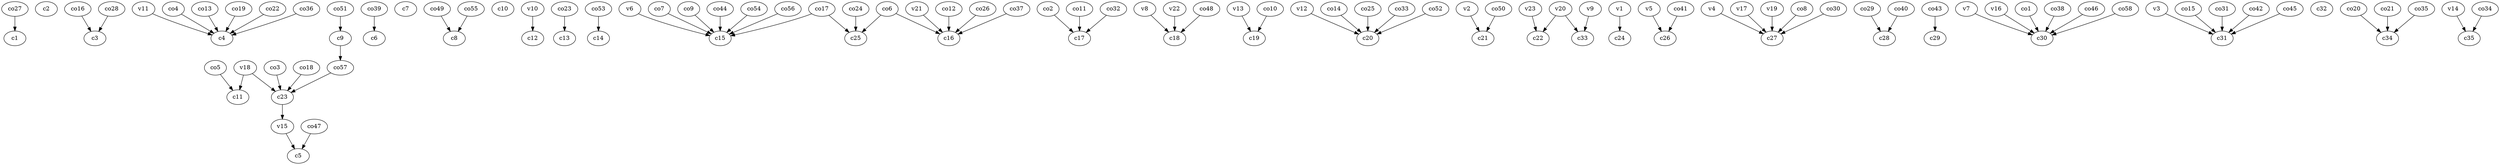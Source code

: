 strict digraph  {
c1;
c2;
c3;
c4;
c5;
c6;
c7;
c8;
c9;
c10;
c11;
c12;
c13;
c14;
c15;
c16;
c17;
c18;
c19;
c20;
c21;
c22;
c23;
c24;
c25;
c26;
c27;
c28;
c29;
c30;
c31;
c32;
c33;
c34;
c35;
v1;
v2;
v3;
v4;
v5;
v6;
v7;
v8;
v9;
v10;
v11;
v12;
v13;
v14;
v15;
v16;
v17;
v18;
v19;
v20;
v21;
v22;
v23;
co1;
co2;
co3;
co4;
co5;
co6;
co7;
co8;
co9;
co10;
co11;
co12;
co13;
co14;
co15;
co16;
co17;
co18;
co19;
co20;
co21;
co22;
co23;
co24;
co25;
co26;
co27;
co28;
co29;
co30;
co31;
co32;
co33;
co34;
co35;
co36;
co37;
co38;
co39;
co40;
co41;
co42;
co43;
co44;
co45;
co46;
co47;
co48;
co49;
co50;
co51;
co52;
co53;
co54;
co55;
co56;
co57;
co58;
c9 -> co57  [weight=1];
c23 -> v15  [weight=1];
v1 -> c24  [weight=1];
v2 -> c21  [weight=1];
v3 -> c31  [weight=1];
v4 -> c27  [weight=1];
v5 -> c26  [weight=1];
v6 -> c15  [weight=1];
v7 -> c30  [weight=1];
v8 -> c18  [weight=1];
v9 -> c33  [weight=1];
v10 -> c12  [weight=1];
v11 -> c4  [weight=1];
v12 -> c20  [weight=1];
v13 -> c19  [weight=1];
v14 -> c35  [weight=1];
v15 -> c5  [weight=1];
v16 -> c30  [weight=1];
v17 -> c27  [weight=1];
v18 -> c11  [weight=1];
v18 -> c23  [weight=1];
v19 -> c27  [weight=1];
v20 -> c33  [weight=1];
v20 -> c22  [weight=1];
v21 -> c16  [weight=1];
v22 -> c18  [weight=1];
v23 -> c22  [weight=1];
co1 -> c30  [weight=1];
co2 -> c17  [weight=1];
co3 -> c23  [weight=1];
co4 -> c4  [weight=1];
co5 -> c11  [weight=1];
co6 -> c16  [weight=1];
co6 -> c25  [weight=1];
co7 -> c15  [weight=1];
co8 -> c27  [weight=1];
co9 -> c15  [weight=1];
co10 -> c19  [weight=1];
co11 -> c17  [weight=1];
co12 -> c16  [weight=1];
co13 -> c4  [weight=1];
co14 -> c20  [weight=1];
co15 -> c31  [weight=1];
co16 -> c3  [weight=1];
co17 -> c25  [weight=1];
co17 -> c15  [weight=1];
co18 -> c23  [weight=1];
co19 -> c4  [weight=1];
co20 -> c34  [weight=1];
co21 -> c34  [weight=1];
co22 -> c4  [weight=1];
co23 -> c13  [weight=1];
co24 -> c25  [weight=1];
co25 -> c20  [weight=1];
co26 -> c16  [weight=1];
co27 -> c1  [weight=1];
co28 -> c3  [weight=1];
co29 -> c28  [weight=1];
co30 -> c27  [weight=1];
co31 -> c31  [weight=1];
co32 -> c17  [weight=1];
co33 -> c20  [weight=1];
co34 -> c35  [weight=1];
co35 -> c34  [weight=1];
co36 -> c4  [weight=1];
co37 -> c16  [weight=1];
co38 -> c30  [weight=1];
co39 -> c6  [weight=1];
co40 -> c28  [weight=1];
co41 -> c26  [weight=1];
co42 -> c31  [weight=1];
co43 -> c29  [weight=1];
co44 -> c15  [weight=1];
co45 -> c31  [weight=1];
co46 -> c30  [weight=1];
co47 -> c5  [weight=1];
co48 -> c18  [weight=1];
co49 -> c8  [weight=1];
co50 -> c21  [weight=1];
co51 -> c9  [weight=1];
co52 -> c20  [weight=1];
co53 -> c14  [weight=1];
co54 -> c15  [weight=1];
co55 -> c8  [weight=1];
co56 -> c15  [weight=1];
co57 -> c23  [weight=1];
co58 -> c30  [weight=1];
}
